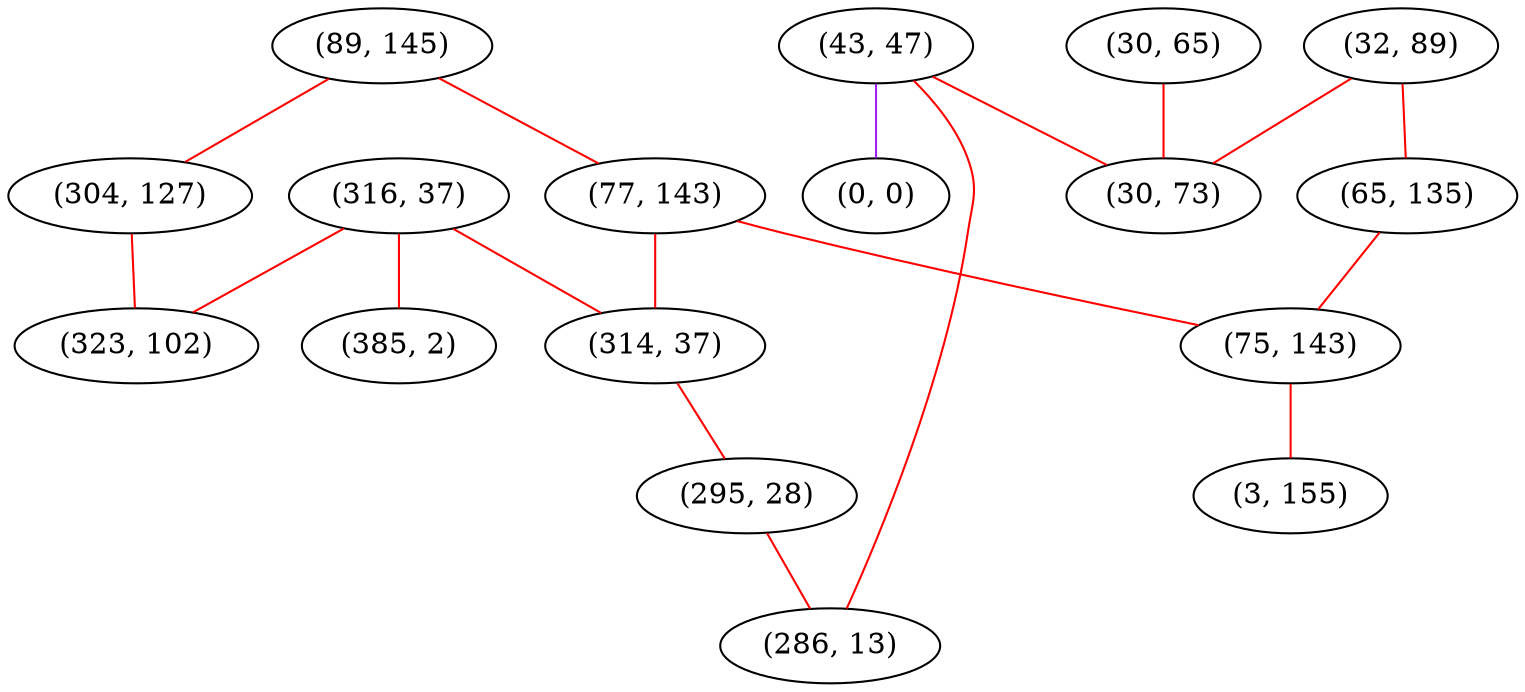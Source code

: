 graph "" {
"(316, 37)";
"(385, 2)";
"(30, 65)";
"(43, 47)";
"(89, 145)";
"(304, 127)";
"(32, 89)";
"(30, 73)";
"(77, 143)";
"(314, 37)";
"(0, 0)";
"(323, 102)";
"(65, 135)";
"(295, 28)";
"(75, 143)";
"(3, 155)";
"(286, 13)";
"(316, 37)" -- "(385, 2)"  [color=red, key=0, weight=1];
"(316, 37)" -- "(314, 37)"  [color=red, key=0, weight=1];
"(316, 37)" -- "(323, 102)"  [color=red, key=0, weight=1];
"(30, 65)" -- "(30, 73)"  [color=red, key=0, weight=1];
"(43, 47)" -- "(30, 73)"  [color=red, key=0, weight=1];
"(43, 47)" -- "(0, 0)"  [color=purple, key=0, weight=4];
"(43, 47)" -- "(286, 13)"  [color=red, key=0, weight=1];
"(89, 145)" -- "(77, 143)"  [color=red, key=0, weight=1];
"(89, 145)" -- "(304, 127)"  [color=red, key=0, weight=1];
"(304, 127)" -- "(323, 102)"  [color=red, key=0, weight=1];
"(32, 89)" -- "(30, 73)"  [color=red, key=0, weight=1];
"(32, 89)" -- "(65, 135)"  [color=red, key=0, weight=1];
"(77, 143)" -- "(75, 143)"  [color=red, key=0, weight=1];
"(77, 143)" -- "(314, 37)"  [color=red, key=0, weight=1];
"(314, 37)" -- "(295, 28)"  [color=red, key=0, weight=1];
"(65, 135)" -- "(75, 143)"  [color=red, key=0, weight=1];
"(295, 28)" -- "(286, 13)"  [color=red, key=0, weight=1];
"(75, 143)" -- "(3, 155)"  [color=red, key=0, weight=1];
}
